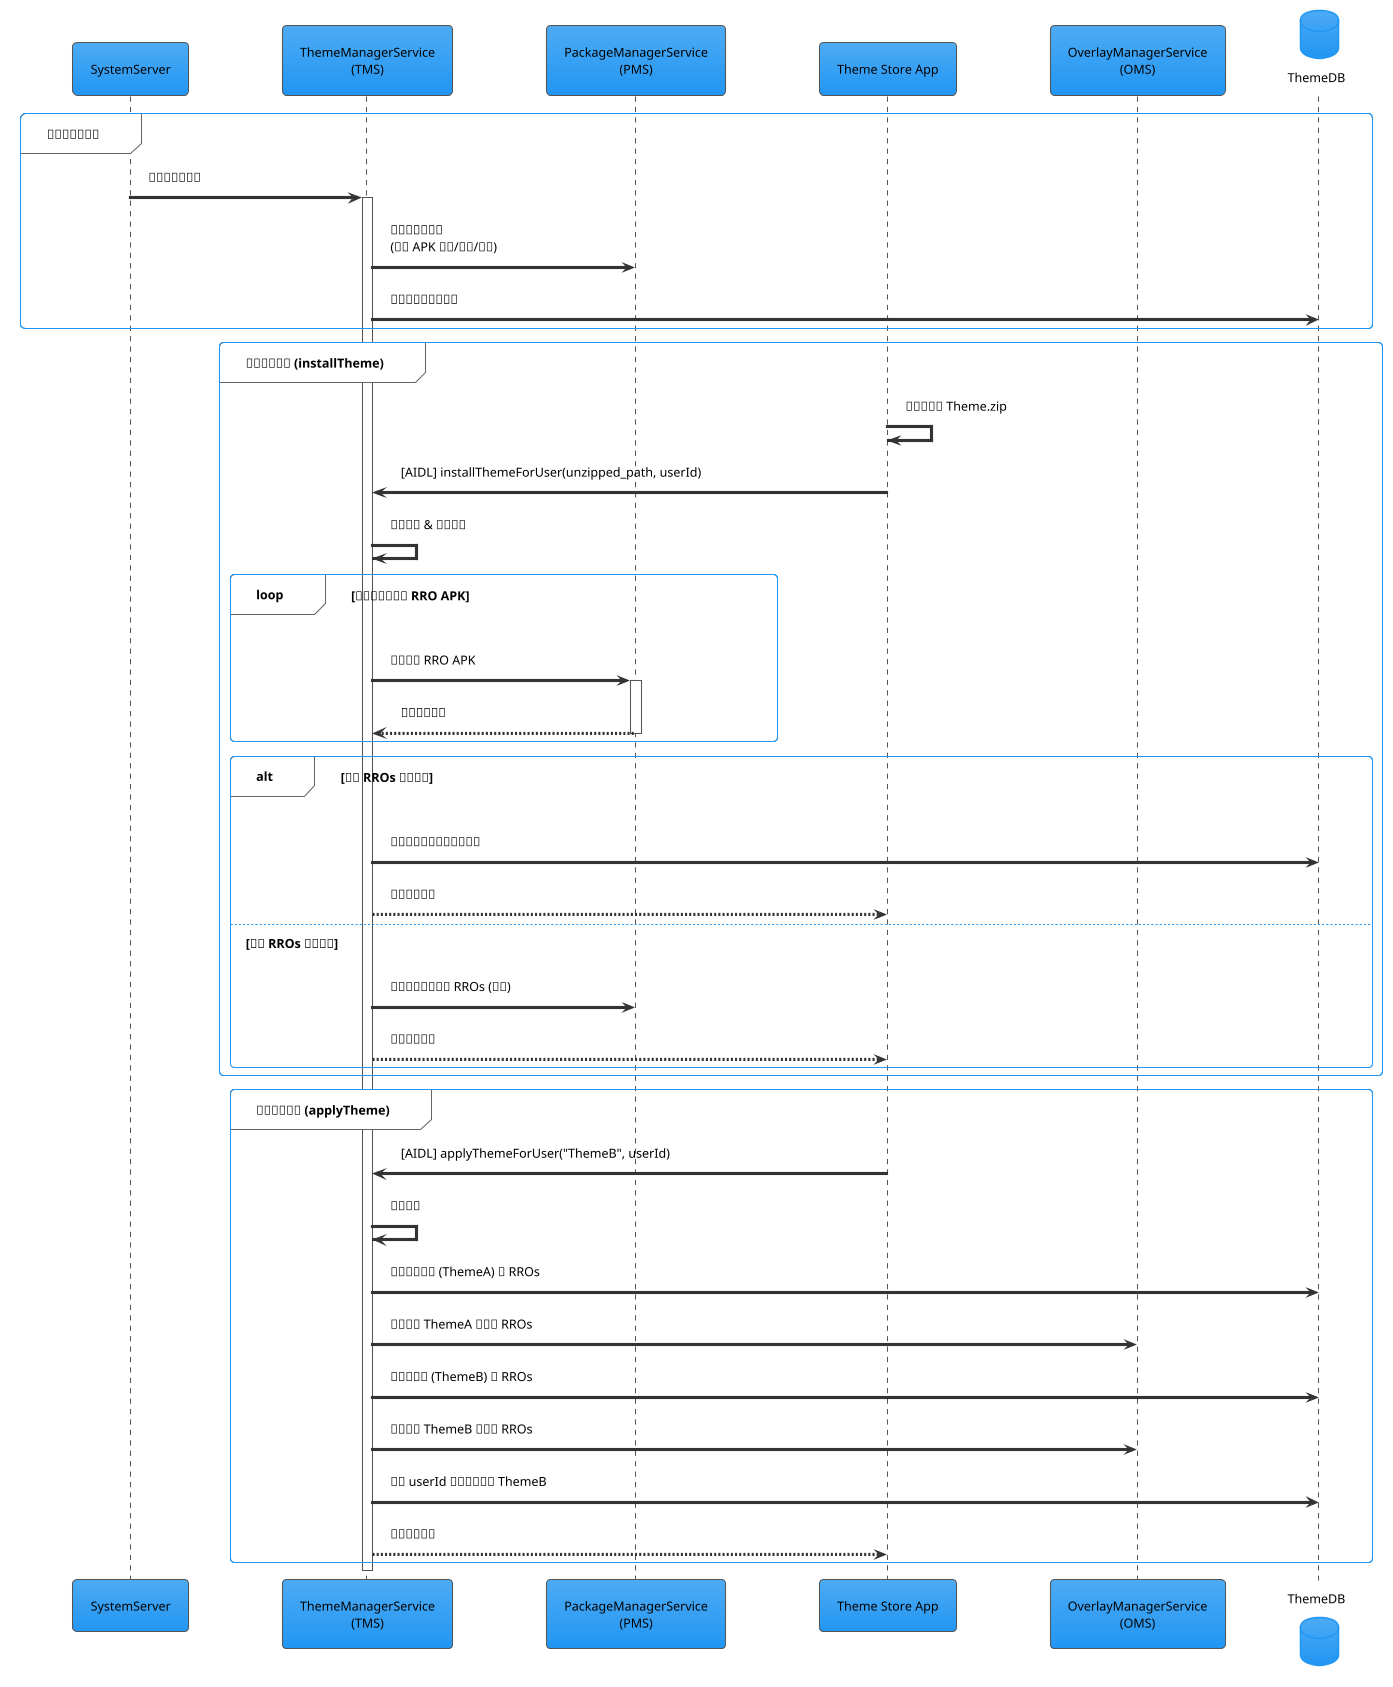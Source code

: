 @startuml
!theme materia
skinparam defaultFontName "Noto Sans"
skinparam defaultFontColor #000000
skinparam shadowing false
skinparam sequence {
    LifeLineBorderColor #555555
    ParticipantBorderColor #555555
    ArrowColor #333333
}

participant "SystemServer" as SS
participant "ThemeManagerService\n(TMS)" as TMS
participant "PackageManagerService\n(PMS)" as PMS
participant "Theme Store App" as StoreApp
participant "OverlayManagerService\n(OMS)" as OMS
database "ThemeDB" as DB

group 系统启动初始化
    SS -> TMS: 构造并启动服务
    activate TMS
    TMS -> PMS: 注册广播接收器\n(监听 APK 安装/卸载/升级)
    TMS -> DB: 加载主题数据到内存
end

group 主题安装请求 (installTheme)
    StoreApp -> StoreApp: 下载并解压 Theme.zip
    StoreApp -> TMS: [AIDL] installThemeForUser(unzipped_path, userId)
    TMS -> TMS: 权限校验 & 安全校验
    loop 对每个解压出的 RRO APK
        TMS -> PMS: 请求安装 RRO APK
        activate PMS
        PMS --> TMS: 返回安装结果
        deactivate PMS
    end
    alt 所有 RROs 安装成功
        TMS -> DB: 将新主题元数据写入数据库
        TMS --> StoreApp: 返回安装成功
    else 部分 RROs 安装失败
        TMS -> PMS: 请求卸载已安装的 RROs (回滚)
        TMS --> StoreApp: 返回安装失败
    end
end

group 主题应用请求 (applyTheme)
    StoreApp -> TMS: [AIDL] applyThemeForUser("ThemeB", userId)
    TMS -> TMS: 权限校验
    TMS -> DB: 查询当前主题 (ThemeA) 的 RROs
    TMS -> OMS: 循环停用 ThemeA 的所有 RROs
    TMS -> DB: 查询新主题 (ThemeB) 的 RROs
    TMS -> OMS: 循环启用 ThemeB 的所有 RROs
    TMS -> DB: 更新 userId 的当前主题为 ThemeB
    TMS --> StoreApp: 返回操作结果
end
deactivate TMS
@enduml